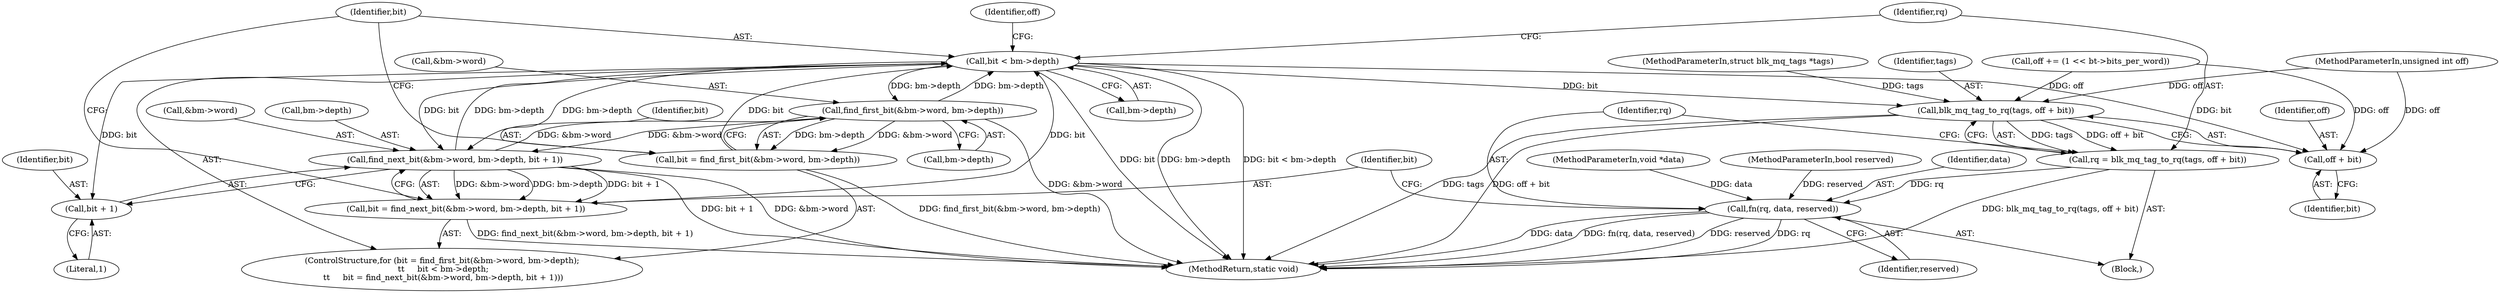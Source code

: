 digraph "1_linux_0048b4837affd153897ed1222283492070027aa9_2@pointer" {
"1000149" [label="(Call,bit < bm->depth)"];
"1000139" [label="(Call,bit = find_first_bit(&bm->word, bm->depth))"];
"1000141" [label="(Call,find_first_bit(&bm->word, bm->depth))"];
"1000156" [label="(Call,find_next_bit(&bm->word, bm->depth, bit + 1))"];
"1000149" [label="(Call,bit < bm->depth)"];
"1000154" [label="(Call,bit = find_next_bit(&bm->word, bm->depth, bit + 1))"];
"1000164" [label="(Call,bit + 1)"];
"1000170" [label="(Call,blk_mq_tag_to_rq(tags, off + bit))"];
"1000168" [label="(Call,rq = blk_mq_tag_to_rq(tags, off + bit))"];
"1000175" [label="(Call,fn(rq, data, reserved))"];
"1000172" [label="(Call,off + bit)"];
"1000157" [label="(Call,&bm->word)"];
"1000180" [label="(Identifier,off)"];
"1000170" [label="(Call,blk_mq_tag_to_rq(tags, off + bit))"];
"1000151" [label="(Call,bm->depth)"];
"1000155" [label="(Identifier,bit)"];
"1000174" [label="(Identifier,bit)"];
"1000178" [label="(Identifier,reserved)"];
"1000138" [label="(ControlStructure,for (bit = find_first_bit(&bm->word, bm->depth);\n \t\t     bit < bm->depth;\n \t\t     bit = find_next_bit(&bm->word, bm->depth, bit + 1)))"];
"1000186" [label="(MethodReturn,static void)"];
"1000142" [label="(Call,&bm->word)"];
"1000101" [label="(MethodParameterIn,struct blk_mq_tags *tags)"];
"1000105" [label="(MethodParameterIn,void *data)"];
"1000169" [label="(Identifier,rq)"];
"1000166" [label="(Literal,1)"];
"1000176" [label="(Identifier,rq)"];
"1000140" [label="(Identifier,bit)"];
"1000149" [label="(Call,bit < bm->depth)"];
"1000172" [label="(Call,off + bit)"];
"1000165" [label="(Identifier,bit)"];
"1000141" [label="(Call,find_first_bit(&bm->word, bm->depth))"];
"1000164" [label="(Call,bit + 1)"];
"1000171" [label="(Identifier,tags)"];
"1000161" [label="(Call,bm->depth)"];
"1000173" [label="(Identifier,off)"];
"1000150" [label="(Identifier,bit)"];
"1000139" [label="(Call,bit = find_first_bit(&bm->word, bm->depth))"];
"1000106" [label="(MethodParameterIn,bool reserved)"];
"1000156" [label="(Call,find_next_bit(&bm->word, bm->depth, bit + 1))"];
"1000167" [label="(Block,)"];
"1000179" [label="(Call,off += (1 << bt->bits_per_word))"];
"1000177" [label="(Identifier,data)"];
"1000103" [label="(MethodParameterIn,unsigned int off)"];
"1000175" [label="(Call,fn(rq, data, reserved))"];
"1000146" [label="(Call,bm->depth)"];
"1000154" [label="(Call,bit = find_next_bit(&bm->word, bm->depth, bit + 1))"];
"1000168" [label="(Call,rq = blk_mq_tag_to_rq(tags, off + bit))"];
"1000149" -> "1000138"  [label="AST: "];
"1000149" -> "1000151"  [label="CFG: "];
"1000150" -> "1000149"  [label="AST: "];
"1000151" -> "1000149"  [label="AST: "];
"1000169" -> "1000149"  [label="CFG: "];
"1000180" -> "1000149"  [label="CFG: "];
"1000149" -> "1000186"  [label="DDG: bm->depth"];
"1000149" -> "1000186"  [label="DDG: bit < bm->depth"];
"1000149" -> "1000186"  [label="DDG: bit"];
"1000149" -> "1000141"  [label="DDG: bm->depth"];
"1000139" -> "1000149"  [label="DDG: bit"];
"1000154" -> "1000149"  [label="DDG: bit"];
"1000141" -> "1000149"  [label="DDG: bm->depth"];
"1000156" -> "1000149"  [label="DDG: bm->depth"];
"1000149" -> "1000156"  [label="DDG: bm->depth"];
"1000149" -> "1000156"  [label="DDG: bit"];
"1000149" -> "1000164"  [label="DDG: bit"];
"1000149" -> "1000170"  [label="DDG: bit"];
"1000149" -> "1000172"  [label="DDG: bit"];
"1000139" -> "1000138"  [label="AST: "];
"1000139" -> "1000141"  [label="CFG: "];
"1000140" -> "1000139"  [label="AST: "];
"1000141" -> "1000139"  [label="AST: "];
"1000150" -> "1000139"  [label="CFG: "];
"1000139" -> "1000186"  [label="DDG: find_first_bit(&bm->word, bm->depth)"];
"1000141" -> "1000139"  [label="DDG: &bm->word"];
"1000141" -> "1000139"  [label="DDG: bm->depth"];
"1000141" -> "1000146"  [label="CFG: "];
"1000142" -> "1000141"  [label="AST: "];
"1000146" -> "1000141"  [label="AST: "];
"1000141" -> "1000186"  [label="DDG: &bm->word"];
"1000156" -> "1000141"  [label="DDG: &bm->word"];
"1000141" -> "1000156"  [label="DDG: &bm->word"];
"1000156" -> "1000154"  [label="AST: "];
"1000156" -> "1000164"  [label="CFG: "];
"1000157" -> "1000156"  [label="AST: "];
"1000161" -> "1000156"  [label="AST: "];
"1000164" -> "1000156"  [label="AST: "];
"1000154" -> "1000156"  [label="CFG: "];
"1000156" -> "1000186"  [label="DDG: &bm->word"];
"1000156" -> "1000186"  [label="DDG: bit + 1"];
"1000156" -> "1000154"  [label="DDG: &bm->word"];
"1000156" -> "1000154"  [label="DDG: bm->depth"];
"1000156" -> "1000154"  [label="DDG: bit + 1"];
"1000154" -> "1000138"  [label="AST: "];
"1000155" -> "1000154"  [label="AST: "];
"1000150" -> "1000154"  [label="CFG: "];
"1000154" -> "1000186"  [label="DDG: find_next_bit(&bm->word, bm->depth, bit + 1)"];
"1000164" -> "1000166"  [label="CFG: "];
"1000165" -> "1000164"  [label="AST: "];
"1000166" -> "1000164"  [label="AST: "];
"1000170" -> "1000168"  [label="AST: "];
"1000170" -> "1000172"  [label="CFG: "];
"1000171" -> "1000170"  [label="AST: "];
"1000172" -> "1000170"  [label="AST: "];
"1000168" -> "1000170"  [label="CFG: "];
"1000170" -> "1000186"  [label="DDG: off + bit"];
"1000170" -> "1000186"  [label="DDG: tags"];
"1000170" -> "1000168"  [label="DDG: tags"];
"1000170" -> "1000168"  [label="DDG: off + bit"];
"1000101" -> "1000170"  [label="DDG: tags"];
"1000179" -> "1000170"  [label="DDG: off"];
"1000103" -> "1000170"  [label="DDG: off"];
"1000168" -> "1000167"  [label="AST: "];
"1000169" -> "1000168"  [label="AST: "];
"1000176" -> "1000168"  [label="CFG: "];
"1000168" -> "1000186"  [label="DDG: blk_mq_tag_to_rq(tags, off + bit)"];
"1000168" -> "1000175"  [label="DDG: rq"];
"1000175" -> "1000167"  [label="AST: "];
"1000175" -> "1000178"  [label="CFG: "];
"1000176" -> "1000175"  [label="AST: "];
"1000177" -> "1000175"  [label="AST: "];
"1000178" -> "1000175"  [label="AST: "];
"1000155" -> "1000175"  [label="CFG: "];
"1000175" -> "1000186"  [label="DDG: reserved"];
"1000175" -> "1000186"  [label="DDG: rq"];
"1000175" -> "1000186"  [label="DDG: data"];
"1000175" -> "1000186"  [label="DDG: fn(rq, data, reserved)"];
"1000105" -> "1000175"  [label="DDG: data"];
"1000106" -> "1000175"  [label="DDG: reserved"];
"1000172" -> "1000174"  [label="CFG: "];
"1000173" -> "1000172"  [label="AST: "];
"1000174" -> "1000172"  [label="AST: "];
"1000179" -> "1000172"  [label="DDG: off"];
"1000103" -> "1000172"  [label="DDG: off"];
}
